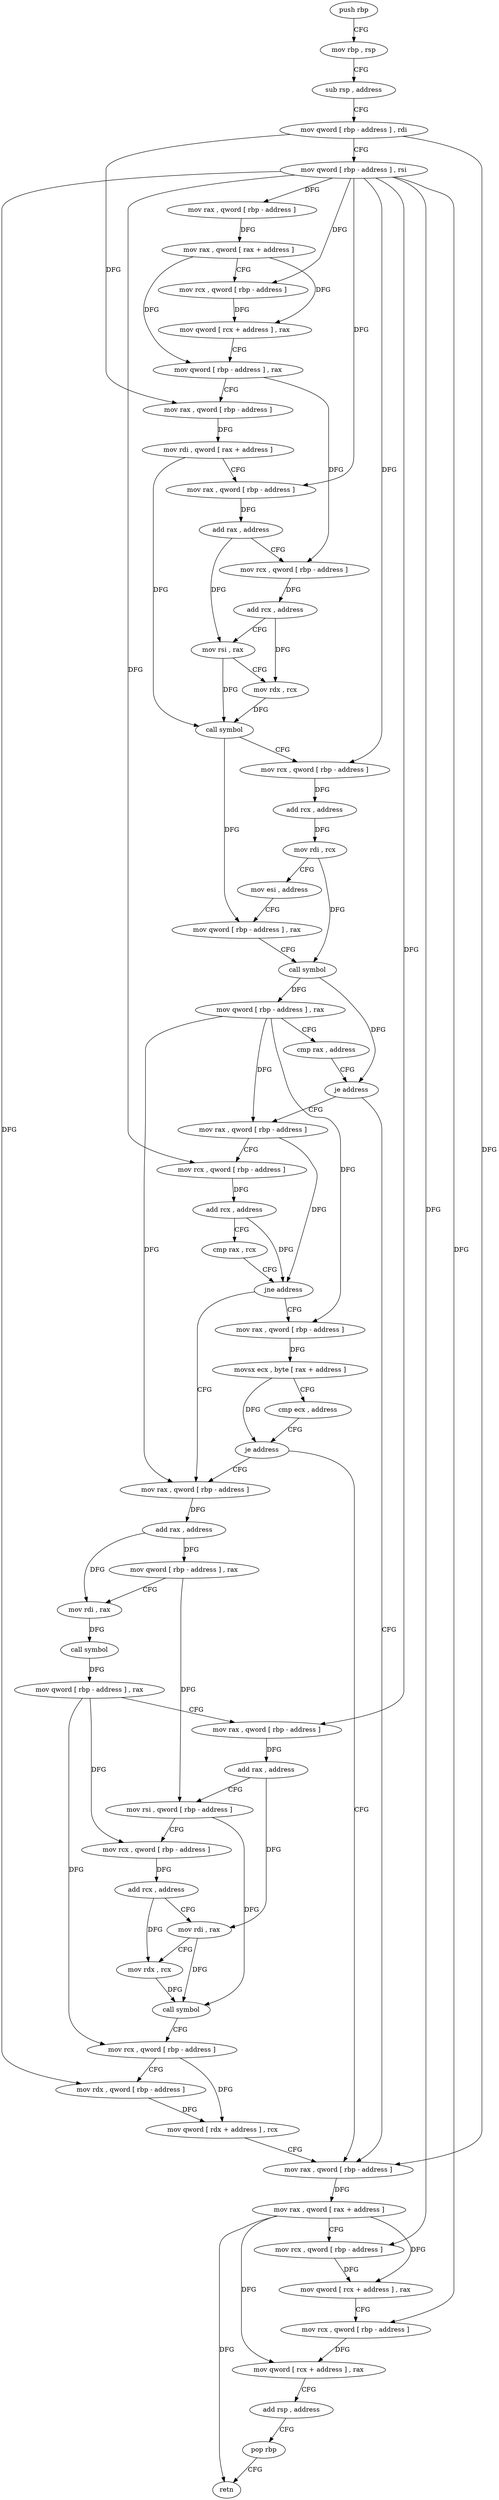 digraph "func" {
"4223008" [label = "push rbp" ]
"4223009" [label = "mov rbp , rsp" ]
"4223012" [label = "sub rsp , address" ]
"4223016" [label = "mov qword [ rbp - address ] , rdi" ]
"4223020" [label = "mov qword [ rbp - address ] , rsi" ]
"4223024" [label = "mov rax , qword [ rbp - address ]" ]
"4223028" [label = "mov rax , qword [ rax + address ]" ]
"4223032" [label = "mov rcx , qword [ rbp - address ]" ]
"4223036" [label = "mov qword [ rcx + address ] , rax" ]
"4223040" [label = "mov qword [ rbp - address ] , rax" ]
"4223044" [label = "mov rax , qword [ rbp - address ]" ]
"4223048" [label = "mov rdi , qword [ rax + address ]" ]
"4223052" [label = "mov rax , qword [ rbp - address ]" ]
"4223056" [label = "add rax , address" ]
"4223062" [label = "mov rcx , qword [ rbp - address ]" ]
"4223066" [label = "add rcx , address" ]
"4223073" [label = "mov rsi , rax" ]
"4223076" [label = "mov rdx , rcx" ]
"4223079" [label = "call symbol" ]
"4223084" [label = "mov rcx , qword [ rbp - address ]" ]
"4223088" [label = "add rcx , address" ]
"4223095" [label = "mov rdi , rcx" ]
"4223098" [label = "mov esi , address" ]
"4223103" [label = "mov qword [ rbp - address ] , rax" ]
"4223107" [label = "call symbol" ]
"4223112" [label = "mov qword [ rbp - address ] , rax" ]
"4223116" [label = "cmp rax , address" ]
"4223120" [label = "je address" ]
"4223241" [label = "mov rax , qword [ rbp - address ]" ]
"4223126" [label = "mov rax , qword [ rbp - address ]" ]
"4223245" [label = "mov rax , qword [ rax + address ]" ]
"4223249" [label = "mov rcx , qword [ rbp - address ]" ]
"4223253" [label = "mov qword [ rcx + address ] , rax" ]
"4223257" [label = "mov rcx , qword [ rbp - address ]" ]
"4223261" [label = "mov qword [ rcx + address ] , rax" ]
"4223265" [label = "add rsp , address" ]
"4223269" [label = "pop rbp" ]
"4223270" [label = "retn" ]
"4223130" [label = "mov rcx , qword [ rbp - address ]" ]
"4223134" [label = "add rcx , address" ]
"4223141" [label = "cmp rax , rcx" ]
"4223144" [label = "jne address" ]
"4223167" [label = "mov rax , qword [ rbp - address ]" ]
"4223150" [label = "mov rax , qword [ rbp - address ]" ]
"4223171" [label = "add rax , address" ]
"4223177" [label = "mov qword [ rbp - address ] , rax" ]
"4223181" [label = "mov rdi , rax" ]
"4223184" [label = "call symbol" ]
"4223189" [label = "mov qword [ rbp - address ] , rax" ]
"4223193" [label = "mov rax , qword [ rbp - address ]" ]
"4223197" [label = "add rax , address" ]
"4223203" [label = "mov rsi , qword [ rbp - address ]" ]
"4223207" [label = "mov rcx , qword [ rbp - address ]" ]
"4223211" [label = "add rcx , address" ]
"4223218" [label = "mov rdi , rax" ]
"4223221" [label = "mov rdx , rcx" ]
"4223224" [label = "call symbol" ]
"4223229" [label = "mov rcx , qword [ rbp - address ]" ]
"4223233" [label = "mov rdx , qword [ rbp - address ]" ]
"4223237" [label = "mov qword [ rdx + address ] , rcx" ]
"4223154" [label = "movsx ecx , byte [ rax + address ]" ]
"4223158" [label = "cmp ecx , address" ]
"4223161" [label = "je address" ]
"4223008" -> "4223009" [ label = "CFG" ]
"4223009" -> "4223012" [ label = "CFG" ]
"4223012" -> "4223016" [ label = "CFG" ]
"4223016" -> "4223020" [ label = "CFG" ]
"4223016" -> "4223044" [ label = "DFG" ]
"4223016" -> "4223241" [ label = "DFG" ]
"4223020" -> "4223024" [ label = "DFG" ]
"4223020" -> "4223032" [ label = "DFG" ]
"4223020" -> "4223052" [ label = "DFG" ]
"4223020" -> "4223084" [ label = "DFG" ]
"4223020" -> "4223249" [ label = "DFG" ]
"4223020" -> "4223257" [ label = "DFG" ]
"4223020" -> "4223130" [ label = "DFG" ]
"4223020" -> "4223193" [ label = "DFG" ]
"4223020" -> "4223233" [ label = "DFG" ]
"4223024" -> "4223028" [ label = "DFG" ]
"4223028" -> "4223032" [ label = "CFG" ]
"4223028" -> "4223036" [ label = "DFG" ]
"4223028" -> "4223040" [ label = "DFG" ]
"4223032" -> "4223036" [ label = "DFG" ]
"4223036" -> "4223040" [ label = "CFG" ]
"4223040" -> "4223044" [ label = "CFG" ]
"4223040" -> "4223062" [ label = "DFG" ]
"4223044" -> "4223048" [ label = "DFG" ]
"4223048" -> "4223052" [ label = "CFG" ]
"4223048" -> "4223079" [ label = "DFG" ]
"4223052" -> "4223056" [ label = "DFG" ]
"4223056" -> "4223062" [ label = "CFG" ]
"4223056" -> "4223073" [ label = "DFG" ]
"4223062" -> "4223066" [ label = "DFG" ]
"4223066" -> "4223073" [ label = "CFG" ]
"4223066" -> "4223076" [ label = "DFG" ]
"4223073" -> "4223076" [ label = "CFG" ]
"4223073" -> "4223079" [ label = "DFG" ]
"4223076" -> "4223079" [ label = "DFG" ]
"4223079" -> "4223084" [ label = "CFG" ]
"4223079" -> "4223103" [ label = "DFG" ]
"4223084" -> "4223088" [ label = "DFG" ]
"4223088" -> "4223095" [ label = "DFG" ]
"4223095" -> "4223098" [ label = "CFG" ]
"4223095" -> "4223107" [ label = "DFG" ]
"4223098" -> "4223103" [ label = "CFG" ]
"4223103" -> "4223107" [ label = "CFG" ]
"4223107" -> "4223112" [ label = "DFG" ]
"4223107" -> "4223120" [ label = "DFG" ]
"4223112" -> "4223116" [ label = "CFG" ]
"4223112" -> "4223126" [ label = "DFG" ]
"4223112" -> "4223167" [ label = "DFG" ]
"4223112" -> "4223150" [ label = "DFG" ]
"4223116" -> "4223120" [ label = "CFG" ]
"4223120" -> "4223241" [ label = "CFG" ]
"4223120" -> "4223126" [ label = "CFG" ]
"4223241" -> "4223245" [ label = "DFG" ]
"4223126" -> "4223130" [ label = "CFG" ]
"4223126" -> "4223144" [ label = "DFG" ]
"4223245" -> "4223249" [ label = "CFG" ]
"4223245" -> "4223253" [ label = "DFG" ]
"4223245" -> "4223261" [ label = "DFG" ]
"4223245" -> "4223270" [ label = "DFG" ]
"4223249" -> "4223253" [ label = "DFG" ]
"4223253" -> "4223257" [ label = "CFG" ]
"4223257" -> "4223261" [ label = "DFG" ]
"4223261" -> "4223265" [ label = "CFG" ]
"4223265" -> "4223269" [ label = "CFG" ]
"4223269" -> "4223270" [ label = "CFG" ]
"4223130" -> "4223134" [ label = "DFG" ]
"4223134" -> "4223141" [ label = "CFG" ]
"4223134" -> "4223144" [ label = "DFG" ]
"4223141" -> "4223144" [ label = "CFG" ]
"4223144" -> "4223167" [ label = "CFG" ]
"4223144" -> "4223150" [ label = "CFG" ]
"4223167" -> "4223171" [ label = "DFG" ]
"4223150" -> "4223154" [ label = "DFG" ]
"4223171" -> "4223177" [ label = "DFG" ]
"4223171" -> "4223181" [ label = "DFG" ]
"4223177" -> "4223181" [ label = "CFG" ]
"4223177" -> "4223203" [ label = "DFG" ]
"4223181" -> "4223184" [ label = "DFG" ]
"4223184" -> "4223189" [ label = "DFG" ]
"4223189" -> "4223193" [ label = "CFG" ]
"4223189" -> "4223207" [ label = "DFG" ]
"4223189" -> "4223229" [ label = "DFG" ]
"4223193" -> "4223197" [ label = "DFG" ]
"4223197" -> "4223203" [ label = "CFG" ]
"4223197" -> "4223218" [ label = "DFG" ]
"4223203" -> "4223207" [ label = "CFG" ]
"4223203" -> "4223224" [ label = "DFG" ]
"4223207" -> "4223211" [ label = "DFG" ]
"4223211" -> "4223218" [ label = "CFG" ]
"4223211" -> "4223221" [ label = "DFG" ]
"4223218" -> "4223221" [ label = "CFG" ]
"4223218" -> "4223224" [ label = "DFG" ]
"4223221" -> "4223224" [ label = "DFG" ]
"4223224" -> "4223229" [ label = "CFG" ]
"4223229" -> "4223233" [ label = "CFG" ]
"4223229" -> "4223237" [ label = "DFG" ]
"4223233" -> "4223237" [ label = "DFG" ]
"4223237" -> "4223241" [ label = "CFG" ]
"4223154" -> "4223158" [ label = "CFG" ]
"4223154" -> "4223161" [ label = "DFG" ]
"4223158" -> "4223161" [ label = "CFG" ]
"4223161" -> "4223241" [ label = "CFG" ]
"4223161" -> "4223167" [ label = "CFG" ]
}
